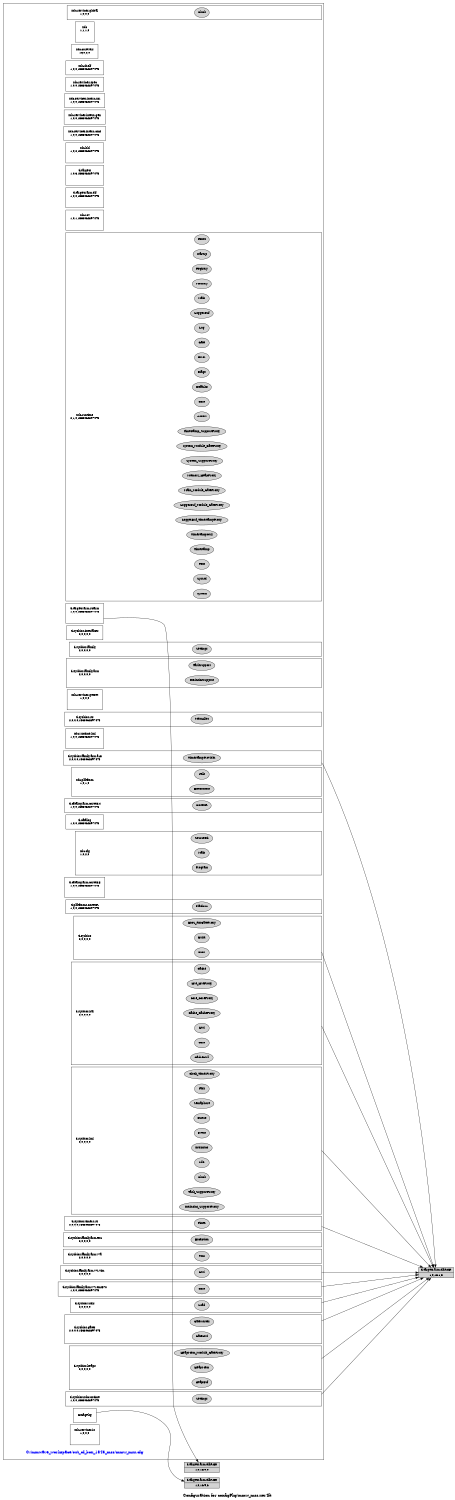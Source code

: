 digraph configuration {
    size="7.5,10";
    rankdir=LR;
    ranksep=".50 equally";
    concentrate=true;
    compound=true;
    label="\nConfiguration for configPkg/mmw_mss.xer4ft"
  node [font=Helvetica, fontsize=14, fontcolor=black];  subgraph cluster0 {label=""; __cfg [label="C:/mmwave_workspace/out_of_box_1843_mss/mmw_mss.cfg", color=white, fontcolor=blue];
    node [font=Helvetica, fontsize=10];    subgraph cluster1 {
        label="";
        xdc_services_global__top [shape=box,label="xdc.services.global\n1,0,0,0", color=white];
        xdc_services_global__bot [shape=point,label="", style=invis];
        xdc_services_global_Clock [style=filled,fillcolor=lightgray, label="Clock"];
        xdc_services_global__top -> xdc_services_global_Clock[style=invis];
        xdc_services_global_Clock -> xdc_services_global__bot[style=invis];
    }
    subgraph cluster2 {
        label="";
        xdc__top [shape=box,label="xdc\n1,1,1,0", color=white];
        xdc__bot [shape=point,label="", style=invis];
    }
    subgraph cluster3 {
        label="";
        xdc_corevers__top [shape=box,label="xdc.corevers\n16,0,2,0", color=white];
    }
    subgraph cluster4 {
        label="";
        xdc_shelf__top [shape=box,label="xdc.shelf\n1,0,0,1533062897475", color=white];
    }
    subgraph cluster5 {
        label="";
        xdc_services_spec__top [shape=box,label="xdc.services.spec\n1,0,0,1533062897475", color=white];
    }
    subgraph cluster6 {
        label="";
        xdc_services_intern_xsr__top [shape=box,label="xdc.services.intern.xsr\n1,0,0,1533062897475", color=white];
    }
    subgraph cluster7 {
        label="";
        xdc_services_intern_gen__top [shape=box,label="xdc.services.intern.gen\n1,0,0,1533062897475", color=white];
    }
    subgraph cluster8 {
        label="";
        xdc_services_intern_cmd__top [shape=box,label="xdc.services.intern.cmd\n1,0,0,1533062897475", color=white];
    }
    subgraph cluster9 {
        label="";
        xdc_bld__top [shape=box,label="xdc.bld\n1,0,2,1533062897475", color=white];
        xdc_bld__bot [shape=point,label="", style=invis];
    }
    subgraph cluster10 {
        label="";
        ti_targets__top [shape=box,label="ti.targets\n1,0,3,1533062897475", color=white];
        ti_targets__bot [shape=point,label="", style=invis];
    }
    subgraph cluster11 {
        label="";
        ti_targets_arm_elf__top [shape=box,label="ti.targets.arm.elf\n1,0,0,1533062897475", color=white];
        ti_targets_arm_elf__bot [shape=point,label="", style=invis];
    }
    subgraph cluster12 {
        label="";
        xdc_rov__top [shape=box,label="xdc.rov\n1,0,1,1533062897475", color=white];
        xdc_rov__bot [shape=point,label="", style=invis];
    }
    subgraph cluster13 {
        label="";
        xdc_runtime__top [shape=box,label="xdc.runtime\n2,1,0,1533062897475", color=white];
        xdc_runtime__bot [shape=point,label="", style=invis];
        xdc_runtime_Assert [style=filled,fillcolor=lightgray, label="Assert"];
        xdc_runtime__top -> xdc_runtime_Assert[style=invis];
        xdc_runtime_Assert -> xdc_runtime__bot[style=invis];
        xdc_runtime_Core [style=filled,fillcolor=lightgray, label="Core"];
        xdc_runtime__top -> xdc_runtime_Core[style=invis];
        xdc_runtime_Core -> xdc_runtime__bot[style=invis];
        xdc_runtime_Defaults [style=filled,fillcolor=lightgray, label="Defaults"];
        xdc_runtime__top -> xdc_runtime_Defaults[style=invis];
        xdc_runtime_Defaults -> xdc_runtime__bot[style=invis];
        xdc_runtime_Diags [style=filled,fillcolor=lightgray, label="Diags"];
        xdc_runtime__top -> xdc_runtime_Diags[style=invis];
        xdc_runtime_Diags -> xdc_runtime__bot[style=invis];
        xdc_runtime_Error [style=filled,fillcolor=lightgray, label="Error"];
        xdc_runtime__top -> xdc_runtime_Error[style=invis];
        xdc_runtime_Error -> xdc_runtime__bot[style=invis];
        xdc_runtime_Gate [style=filled,fillcolor=lightgray, label="Gate"];
        xdc_runtime__top -> xdc_runtime_Gate[style=invis];
        xdc_runtime_Gate -> xdc_runtime__bot[style=invis];
        xdc_runtime_Log [style=filled,fillcolor=lightgray, label="Log"];
        xdc_runtime__top -> xdc_runtime_Log[style=invis];
        xdc_runtime_Log -> xdc_runtime__bot[style=invis];
        xdc_runtime_LoggerBuf [style=filled,fillcolor=lightgray, label="LoggerBuf"];
        xdc_runtime__top -> xdc_runtime_LoggerBuf[style=invis];
        xdc_runtime_LoggerBuf -> xdc_runtime__bot[style=invis];
        xdc_runtime_Main [style=filled,fillcolor=lightgray, label="Main"];
        xdc_runtime__top -> xdc_runtime_Main[style=invis];
        xdc_runtime_Main -> xdc_runtime__bot[style=invis];
        xdc_runtime_Memory [style=filled,fillcolor=lightgray, label="Memory"];
        xdc_runtime__top -> xdc_runtime_Memory[style=invis];
        xdc_runtime_Memory -> xdc_runtime__bot[style=invis];
        xdc_runtime_Registry [style=filled,fillcolor=lightgray, label="Registry"];
        xdc_runtime__top -> xdc_runtime_Registry[style=invis];
        xdc_runtime_Registry -> xdc_runtime__bot[style=invis];
        xdc_runtime_Startup [style=filled,fillcolor=lightgray, label="Startup"];
        xdc_runtime__top -> xdc_runtime_Startup[style=invis];
        xdc_runtime_Startup -> xdc_runtime__bot[style=invis];
        xdc_runtime_Reset [style=filled,fillcolor=lightgray, label="Reset"];
        xdc_runtime__top -> xdc_runtime_Reset[style=invis];
        xdc_runtime_Reset -> xdc_runtime__bot[style=invis];
        xdc_runtime_System [style=filled,fillcolor=lightgray, label="System"];
        xdc_runtime__top -> xdc_runtime_System[style=invis];
        xdc_runtime_System -> xdc_runtime__bot[style=invis];
        xdc_runtime_SysStd [style=filled,fillcolor=lightgray, label="SysStd"];
        xdc_runtime__top -> xdc_runtime_SysStd[style=invis];
        xdc_runtime_SysStd -> xdc_runtime__bot[style=invis];
        xdc_runtime_Text [style=filled,fillcolor=lightgray, label="Text"];
        xdc_runtime__top -> xdc_runtime_Text[style=invis];
        xdc_runtime_Text -> xdc_runtime__bot[style=invis];
        xdc_runtime_Timestamp [style=filled,fillcolor=lightgray, label="Timestamp"];
        xdc_runtime__top -> xdc_runtime_Timestamp[style=invis];
        xdc_runtime_Timestamp -> xdc_runtime__bot[style=invis];
        xdc_runtime_TimestampNull [style=filled,fillcolor=lightgray, label="TimestampNull"];
        xdc_runtime__top -> xdc_runtime_TimestampNull[style=invis];
        xdc_runtime_TimestampNull -> xdc_runtime__bot[style=invis];
        xdc_runtime_LoggerBuf_TimestampProxy [style=filled,fillcolor=lightgray, label="LoggerBuf_TimestampProxy"];
        xdc_runtime__top -> xdc_runtime_LoggerBuf_TimestampProxy[style=invis];
        xdc_runtime_LoggerBuf_TimestampProxy -> xdc_runtime__bot[style=invis];
        xdc_runtime_LoggerBuf_Module_GateProxy [style=filled,fillcolor=lightgray, label="LoggerBuf_Module_GateProxy"];
        xdc_runtime__top -> xdc_runtime_LoggerBuf_Module_GateProxy[style=invis];
        xdc_runtime_LoggerBuf_Module_GateProxy -> xdc_runtime__bot[style=invis];
        xdc_runtime_Main_Module_GateProxy [style=filled,fillcolor=lightgray, label="Main_Module_GateProxy"];
        xdc_runtime__top -> xdc_runtime_Main_Module_GateProxy[style=invis];
        xdc_runtime_Main_Module_GateProxy -> xdc_runtime__bot[style=invis];
        xdc_runtime_Memory_HeapProxy [style=filled,fillcolor=lightgray, label="Memory_HeapProxy"];
        xdc_runtime__top -> xdc_runtime_Memory_HeapProxy[style=invis];
        xdc_runtime_Memory_HeapProxy -> xdc_runtime__bot[style=invis];
        xdc_runtime_System_SupportProxy [style=filled,fillcolor=lightgray, label="System_SupportProxy"];
        xdc_runtime__top -> xdc_runtime_System_SupportProxy[style=invis];
        xdc_runtime_System_SupportProxy -> xdc_runtime__bot[style=invis];
        xdc_runtime_System_Module_GateProxy [style=filled,fillcolor=lightgray, label="System_Module_GateProxy"];
        xdc_runtime__top -> xdc_runtime_System_Module_GateProxy[style=invis];
        xdc_runtime_System_Module_GateProxy -> xdc_runtime__bot[style=invis];
        xdc_runtime_Timestamp_SupportProxy [style=filled,fillcolor=lightgray, label="Timestamp_SupportProxy"];
        xdc_runtime__top -> xdc_runtime_Timestamp_SupportProxy[style=invis];
        xdc_runtime_Timestamp_SupportProxy -> xdc_runtime__bot[style=invis];
    }
    subgraph cluster14 {
        label="";
        ti_targets_arm_rtsarm__top [shape=box,label="ti.targets.arm.rtsarm\n1,0,0,1533062897475", color=white];
        ti_targets_arm_rtsarm__bot [shape=point,label="", style=invis];
    }
    subgraph cluster15 {
        label="";
        ti_sysbios_interfaces__top [shape=box,label="ti.sysbios.interfaces\n2,0,0,0,0", color=white];
    }
    subgraph cluster16 {
        label="";
        ti_sysbios_family__top [shape=box,label="ti.sysbios.family\n2,0,0,0,0", color=white];
        ti_sysbios_family__bot [shape=point,label="", style=invis];
        ti_sysbios_family_Settings [style=filled,fillcolor=lightgray, label="Settings"];
        ti_sysbios_family__top -> ti_sysbios_family_Settings[style=invis];
        ti_sysbios_family_Settings -> ti_sysbios_family__bot[style=invis];
    }
    subgraph cluster17 {
        label="";
        ti_sysbios_family_arm__top [shape=box,label="ti.sysbios.family.arm\n2,0,0,0,0", color=white];
        ti_sysbios_family_arm__bot [shape=point,label="", style=invis];
        ti_sysbios_family_arm_IntrinsicsSupport [style=filled,fillcolor=lightgray, label="IntrinsicsSupport"];
        ti_sysbios_family_arm__top -> ti_sysbios_family_arm_IntrinsicsSupport[style=invis];
        ti_sysbios_family_arm_IntrinsicsSupport -> ti_sysbios_family_arm__bot[style=invis];
        ti_sysbios_family_arm_TaskSupport [style=filled,fillcolor=lightgray, label="TaskSupport"];
        ti_sysbios_family_arm__top -> ti_sysbios_family_arm_TaskSupport[style=invis];
        ti_sysbios_family_arm_TaskSupport -> ti_sysbios_family_arm__bot[style=invis];
    }
    subgraph cluster18 {
        label="";
        xdc_services_getset__top [shape=box,label="xdc.services.getset\n1,0,0,0", color=white];
        xdc_services_getset__bot [shape=point,label="", style=invis];
    }
    subgraph cluster19 {
        label="";
        ti_sysbios_rts__top [shape=box,label="ti.sysbios.rts\n2,0,0,0,1533062897475", color=white];
        ti_sysbios_rts__bot [shape=point,label="", style=invis];
        ti_sysbios_rts_MemAlloc [style=filled,fillcolor=lightgray, label="MemAlloc"];
        ti_sysbios_rts__top -> ti_sysbios_rts_MemAlloc[style=invis];
        ti_sysbios_rts_MemAlloc -> ti_sysbios_rts__bot[style=invis];
    }
    subgraph cluster20 {
        label="";
        xdc_runtime_knl__top [shape=box,label="xdc.runtime.knl\n1,0,0,1533062897475", color=white];
        xdc_runtime_knl__bot [shape=point,label="", style=invis];
    }
    subgraph cluster21 {
        label="";
        ti_sysbios_family_arm_a15__top [shape=box,label="ti.sysbios.family.arm.a15\n2,0,0,0,1533062897475", color=white];
        ti_sysbios_family_arm_a15__bot [shape=point,label="", style=invis];
        ti_sysbios_family_arm_a15_TimestampProvider [style=filled,fillcolor=lightgray, label="TimestampProvider"];
        ti_sysbios_family_arm_a15__top -> ti_sysbios_family_arm_a15_TimestampProvider[style=invis];
        ti_sysbios_family_arm_a15_TimestampProvider -> ti_sysbios_family_arm_a15__bot[style=invis];
    }
    subgraph cluster22 {
        label="";
        xdc_platform__top [shape=box,label="xdc.platform\n1,0,1,0", color=white];
        xdc_platform__bot [shape=point,label="", style=invis];
        xdc_platform_ExeContext [style=filled,fillcolor=lightgray, label="ExeContext"];
        xdc_platform__top -> xdc_platform_ExeContext[style=invis];
        xdc_platform_ExeContext -> xdc_platform__bot[style=invis];
        xdc_platform_Utils [style=filled,fillcolor=lightgray, label="Utils"];
        xdc_platform__top -> xdc_platform_Utils[style=invis];
        xdc_platform_Utils -> xdc_platform__bot[style=invis];
    }
    subgraph cluster23 {
        label="";
        ti_catalog_arm_cortexr4__top [shape=box,label="ti.catalog.arm.cortexr4\n1,0,0,1533062897475", color=white];
        ti_catalog_arm_cortexr4__bot [shape=point,label="", style=invis];
        ti_catalog_arm_cortexr4_CortexR [style=filled,fillcolor=lightgray, label="CortexR"];
        ti_catalog_arm_cortexr4__top -> ti_catalog_arm_cortexr4_CortexR[style=invis];
        ti_catalog_arm_cortexr4_CortexR -> ti_catalog_arm_cortexr4__bot[style=invis];
    }
    subgraph cluster24 {
        label="";
        ti_catalog__top [shape=box,label="ti.catalog\n1,0,0,1533062897475", color=white];
    }
    subgraph cluster25 {
        label="";
        xdc_cfg__top [shape=box,label="xdc.cfg\n1,0,2,0", color=white];
        xdc_cfg__bot [shape=point,label="", style=invis];
        xdc_cfg_Program [style=filled,fillcolor=lightgray, label="Program"];
        xdc_cfg__top -> xdc_cfg_Program[style=invis];
        xdc_cfg_Program -> xdc_cfg__bot[style=invis];
        xdc_cfg_Main [style=filled,fillcolor=lightgray, label="Main"];
        xdc_cfg__top -> xdc_cfg_Main[style=invis];
        xdc_cfg_Main -> xdc_cfg__bot[style=invis];
        xdc_cfg_SourceDir [style=filled,fillcolor=lightgray, label="SourceDir"];
        xdc_cfg__top -> xdc_cfg_SourceDir[style=invis];
        xdc_cfg_SourceDir -> xdc_cfg__bot[style=invis];
    }
    subgraph cluster26 {
        label="";
        ti_catalog_arm_cortexr5__top [shape=box,label="ti.catalog.arm.cortexr5\n1,0,0,1533062897475", color=white];
        ti_catalog_arm_cortexr5__bot [shape=point,label="", style=invis];
    }
    subgraph cluster27 {
        label="";
        ti_platforms_cortexR__top [shape=box,label="ti.platforms.cortexR\n1,0,0,1533062897475", color=white];
        ti_platforms_cortexR__bot [shape=point,label="", style=invis];
        ti_platforms_cortexR_Platform [style=filled,fillcolor=lightgray, label="Platform"];
        ti_platforms_cortexR__top -> ti_platforms_cortexR_Platform[style=invis];
        ti_platforms_cortexR_Platform -> ti_platforms_cortexR__bot[style=invis];
    }
    subgraph cluster28 {
        label="";
        ti_sysbios__top [shape=box,label="ti.sysbios\n2,0,0,0,0", color=white];
        ti_sysbios__bot [shape=point,label="", style=invis];
        ti_sysbios_BIOS [style=filled,fillcolor=lightgray, label="BIOS"];
        ti_sysbios__top -> ti_sysbios_BIOS[style=invis];
        ti_sysbios_BIOS -> ti_sysbios__bot[style=invis];
        ti_sysbios_Build [style=filled,fillcolor=lightgray, label="Build"];
        ti_sysbios__top -> ti_sysbios_Build[style=invis];
        ti_sysbios_Build -> ti_sysbios__bot[style=invis];
        ti_sysbios_BIOS_RtsGateProxy [style=filled,fillcolor=lightgray, label="BIOS_RtsGateProxy"];
        ti_sysbios__top -> ti_sysbios_BIOS_RtsGateProxy[style=invis];
        ti_sysbios_BIOS_RtsGateProxy -> ti_sysbios__bot[style=invis];
    }
    subgraph cluster29 {
        label="";
        ti_sysbios_hal__top [shape=box,label="ti.sysbios.hal\n2,0,0,0,0", color=white];
        ti_sysbios_hal__bot [shape=point,label="", style=invis];
        ti_sysbios_hal_Cache [style=filled,fillcolor=lightgray, label="Cache"];
        ti_sysbios_hal__top -> ti_sysbios_hal_Cache[style=invis];
        ti_sysbios_hal_Cache -> ti_sysbios_hal__bot[style=invis];
        ti_sysbios_hal_CacheNull [style=filled,fillcolor=lightgray, label="CacheNull"];
        ti_sysbios_hal__top -> ti_sysbios_hal_CacheNull[style=invis];
        ti_sysbios_hal_CacheNull -> ti_sysbios_hal__bot[style=invis];
        ti_sysbios_hal_Core [style=filled,fillcolor=lightgray, label="Core"];
        ti_sysbios_hal__top -> ti_sysbios_hal_Core[style=invis];
        ti_sysbios_hal_Core -> ti_sysbios_hal__bot[style=invis];
        ti_sysbios_hal_Hwi [style=filled,fillcolor=lightgray, label="Hwi"];
        ti_sysbios_hal__top -> ti_sysbios_hal_Hwi[style=invis];
        ti_sysbios_hal_Hwi -> ti_sysbios_hal__bot[style=invis];
        ti_sysbios_hal_Cache_CacheProxy [style=filled,fillcolor=lightgray, label="Cache_CacheProxy"];
        ti_sysbios_hal__top -> ti_sysbios_hal_Cache_CacheProxy[style=invis];
        ti_sysbios_hal_Cache_CacheProxy -> ti_sysbios_hal__bot[style=invis];
        ti_sysbios_hal_Core_CoreProxy [style=filled,fillcolor=lightgray, label="Core_CoreProxy"];
        ti_sysbios_hal__top -> ti_sysbios_hal_Core_CoreProxy[style=invis];
        ti_sysbios_hal_Core_CoreProxy -> ti_sysbios_hal__bot[style=invis];
        ti_sysbios_hal_Hwi_HwiProxy [style=filled,fillcolor=lightgray, label="Hwi_HwiProxy"];
        ti_sysbios_hal__top -> ti_sysbios_hal_Hwi_HwiProxy[style=invis];
        ti_sysbios_hal_Hwi_HwiProxy -> ti_sysbios_hal__bot[style=invis];
    }
    subgraph cluster30 {
        label="";
        ti_sysbios_knl__top [shape=box,label="ti.sysbios.knl\n2,0,0,0,0", color=white];
        ti_sysbios_knl__bot [shape=point,label="", style=invis];
        ti_sysbios_knl_Clock [style=filled,fillcolor=lightgray, label="Clock"];
        ti_sysbios_knl__top -> ti_sysbios_knl_Clock[style=invis];
        ti_sysbios_knl_Clock -> ti_sysbios_knl__bot[style=invis];
        ti_sysbios_knl_Idle [style=filled,fillcolor=lightgray, label="Idle"];
        ti_sysbios_knl__top -> ti_sysbios_knl_Idle[style=invis];
        ti_sysbios_knl_Idle -> ti_sysbios_knl__bot[style=invis];
        ti_sysbios_knl_Intrinsics [style=filled,fillcolor=lightgray, label="Intrinsics"];
        ti_sysbios_knl__top -> ti_sysbios_knl_Intrinsics[style=invis];
        ti_sysbios_knl_Intrinsics -> ti_sysbios_knl__bot[style=invis];
        ti_sysbios_knl_Event [style=filled,fillcolor=lightgray, label="Event"];
        ti_sysbios_knl__top -> ti_sysbios_knl_Event[style=invis];
        ti_sysbios_knl_Event -> ti_sysbios_knl__bot[style=invis];
        ti_sysbios_knl_Queue [style=filled,fillcolor=lightgray, label="Queue"];
        ti_sysbios_knl__top -> ti_sysbios_knl_Queue[style=invis];
        ti_sysbios_knl_Queue -> ti_sysbios_knl__bot[style=invis];
        ti_sysbios_knl_Semaphore [style=filled,fillcolor=lightgray, label="Semaphore"];
        ti_sysbios_knl__top -> ti_sysbios_knl_Semaphore[style=invis];
        ti_sysbios_knl_Semaphore -> ti_sysbios_knl__bot[style=invis];
        ti_sysbios_knl_Task [style=filled,fillcolor=lightgray, label="Task"];
        ti_sysbios_knl__top -> ti_sysbios_knl_Task[style=invis];
        ti_sysbios_knl_Task -> ti_sysbios_knl__bot[style=invis];
        ti_sysbios_knl_Clock_TimerProxy [style=filled,fillcolor=lightgray, label="Clock_TimerProxy"];
        ti_sysbios_knl__top -> ti_sysbios_knl_Clock_TimerProxy[style=invis];
        ti_sysbios_knl_Clock_TimerProxy -> ti_sysbios_knl__bot[style=invis];
        ti_sysbios_knl_Intrinsics_SupportProxy [style=filled,fillcolor=lightgray, label="Intrinsics_SupportProxy"];
        ti_sysbios_knl__top -> ti_sysbios_knl_Intrinsics_SupportProxy[style=invis];
        ti_sysbios_knl_Intrinsics_SupportProxy -> ti_sysbios_knl__bot[style=invis];
        ti_sysbios_knl_Task_SupportProxy [style=filled,fillcolor=lightgray, label="Task_SupportProxy"];
        ti_sysbios_knl__top -> ti_sysbios_knl_Task_SupportProxy[style=invis];
        ti_sysbios_knl_Task_SupportProxy -> ti_sysbios_knl__bot[style=invis];
    }
    subgraph cluster31 {
        label="";
        ti_sysbios_timers_rti__top [shape=box,label="ti.sysbios.timers.rti\n2,0,0,0,1533062897475", color=white];
        ti_sysbios_timers_rti__bot [shape=point,label="", style=invis];
        ti_sysbios_timers_rti_Timer [style=filled,fillcolor=lightgray, label="Timer"];
        ti_sysbios_timers_rti__top -> ti_sysbios_timers_rti_Timer[style=invis];
        ti_sysbios_timers_rti_Timer -> ti_sysbios_timers_rti__bot[style=invis];
    }
    subgraph cluster32 {
        label="";
        ti_sysbios_family_arm_exc__top [shape=box,label="ti.sysbios.family.arm.exc\n2,0,0,0,0", color=white];
        ti_sysbios_family_arm_exc__bot [shape=point,label="", style=invis];
        ti_sysbios_family_arm_exc_Exception [style=filled,fillcolor=lightgray, label="Exception"];
        ti_sysbios_family_arm_exc__top -> ti_sysbios_family_arm_exc_Exception[style=invis];
        ti_sysbios_family_arm_exc_Exception -> ti_sysbios_family_arm_exc__bot[style=invis];
    }
    subgraph cluster33 {
        label="";
        ti_sysbios_family_arm_v7a__top [shape=box,label="ti.sysbios.family.arm.v7a\n2,0,0,0,0", color=white];
        ti_sysbios_family_arm_v7a__bot [shape=point,label="", style=invis];
        ti_sysbios_family_arm_v7a_Pmu [style=filled,fillcolor=lightgray, label="Pmu"];
        ti_sysbios_family_arm_v7a__top -> ti_sysbios_family_arm_v7a_Pmu[style=invis];
        ti_sysbios_family_arm_v7a_Pmu -> ti_sysbios_family_arm_v7a__bot[style=invis];
    }
    subgraph cluster34 {
        label="";
        ti_sysbios_utils__top [shape=box,label="ti.sysbios.utils\n2,0,0,0,0", color=white];
        ti_sysbios_utils__bot [shape=point,label="", style=invis];
        ti_sysbios_utils_Load [style=filled,fillcolor=lightgray, label="Load"];
        ti_sysbios_utils__top -> ti_sysbios_utils_Load[style=invis];
        ti_sysbios_utils_Load -> ti_sysbios_utils__bot[style=invis];
    }
    subgraph cluster35 {
        label="";
        ti_sysbios_gates__top [shape=box,label="ti.sysbios.gates\n2,0,0,0,1533062897475", color=white];
        ti_sysbios_gates__bot [shape=point,label="", style=invis];
        ti_sysbios_gates_GateHwi [style=filled,fillcolor=lightgray, label="GateHwi"];
        ti_sysbios_gates__top -> ti_sysbios_gates_GateHwi[style=invis];
        ti_sysbios_gates_GateHwi -> ti_sysbios_gates__bot[style=invis];
        ti_sysbios_gates_GateMutex [style=filled,fillcolor=lightgray, label="GateMutex"];
        ti_sysbios_gates__top -> ti_sysbios_gates_GateMutex[style=invis];
        ti_sysbios_gates_GateMutex -> ti_sysbios_gates__bot[style=invis];
    }
    subgraph cluster36 {
        label="";
        ti_sysbios_heaps__top [shape=box,label="ti.sysbios.heaps\n2,0,0,0,0", color=white];
        ti_sysbios_heaps__bot [shape=point,label="", style=invis];
        ti_sysbios_heaps_HeapBuf [style=filled,fillcolor=lightgray, label="HeapBuf"];
        ti_sysbios_heaps__top -> ti_sysbios_heaps_HeapBuf[style=invis];
        ti_sysbios_heaps_HeapBuf -> ti_sysbios_heaps__bot[style=invis];
        ti_sysbios_heaps_HeapMem [style=filled,fillcolor=lightgray, label="HeapMem"];
        ti_sysbios_heaps__top -> ti_sysbios_heaps_HeapMem[style=invis];
        ti_sysbios_heaps_HeapMem -> ti_sysbios_heaps__bot[style=invis];
        ti_sysbios_heaps_HeapMem_Module_GateProxy [style=filled,fillcolor=lightgray, label="HeapMem_Module_GateProxy"];
        ti_sysbios_heaps__top -> ti_sysbios_heaps_HeapMem_Module_GateProxy[style=invis];
        ti_sysbios_heaps_HeapMem_Module_GateProxy -> ti_sysbios_heaps__bot[style=invis];
    }
    subgraph cluster37 {
        label="";
        ti_sysbios_xdcruntime__top [shape=box,label="ti.sysbios.xdcruntime\n1,0,0,1533062897475", color=white];
        ti_sysbios_xdcruntime__bot [shape=point,label="", style=invis];
        ti_sysbios_xdcruntime_Settings [style=filled,fillcolor=lightgray, label="Settings"];
        ti_sysbios_xdcruntime__top -> ti_sysbios_xdcruntime_Settings[style=invis];
        ti_sysbios_xdcruntime_Settings -> ti_sysbios_xdcruntime__bot[style=invis];
    }
    subgraph cluster38 {
        label="";
        ti_sysbios_family_arm_v7r_vim__top [shape=box,label="ti.sysbios.family.arm.v7r.vim\n2,0,0,0,0", color=white];
        ti_sysbios_family_arm_v7r_vim__bot [shape=point,label="", style=invis];
        ti_sysbios_family_arm_v7r_vim_Hwi [style=filled,fillcolor=lightgray, label="Hwi"];
        ti_sysbios_family_arm_v7r_vim__top -> ti_sysbios_family_arm_v7r_vim_Hwi[style=invis];
        ti_sysbios_family_arm_v7r_vim_Hwi -> ti_sysbios_family_arm_v7r_vim__bot[style=invis];
    }
    subgraph cluster39 {
        label="";
        ti_sysbios_family_arm_v7r_tms570__top [shape=box,label="ti.sysbios.family.arm.v7r.tms570\n1,0,0,1533062897475", color=white];
        ti_sysbios_family_arm_v7r_tms570__bot [shape=point,label="", style=invis];
        ti_sysbios_family_arm_v7r_tms570_Core [style=filled,fillcolor=lightgray, label="Core"];
        ti_sysbios_family_arm_v7r_tms570__top -> ti_sysbios_family_arm_v7r_tms570_Core[style=invis];
        ti_sysbios_family_arm_v7r_tms570_Core -> ti_sysbios_family_arm_v7r_tms570__bot[style=invis];
    }
    subgraph cluster40 {
        label="";
        configPkg__top [shape=box,label="configPkg\n", color=white];
    }
    subgraph cluster41 {
        label="";
        xdc_services_io__top [shape=box,label="xdc.services.io\n1,0,0,0", color=white];
        xdc_services_io__bot [shape=point,label="", style=invis];
    }
  }
  node [font=Helvetica, fontsize=10];
    ti_targets_arm_elf_R4Ft__1_0_16__9_0 [shape=record,label="ti.targets.arm.elf.R4Ft|1,0,16.9,0",style=filled, fillcolor=lightgrey];
    ti_targets_arm_rtsarm__bot -> ti_targets_arm_elf_R4Ft__1_0_16__9_0 [ltail=cluster14];
    ti_targets_arm_elf_R4Ft__1_0_18__1_3 [shape=record,label="ti.targets.arm.elf.R4Ft|1,0,18.1,3",style=filled, fillcolor=lightgrey];
    ti_sysbios_family_arm_a15__bot -> ti_targets_arm_elf_R4Ft__1_0_18__1_3 [ltail=cluster21];
    ti_targets_arm_elf_R4Ft__1_0_18__1_3 [shape=record,label="ti.targets.arm.elf.R4Ft|1,0,18.1,3",style=filled, fillcolor=lightgrey];
    ti_sysbios__bot -> ti_targets_arm_elf_R4Ft__1_0_18__1_3 [ltail=cluster28];
    ti_targets_arm_elf_R4Ft__1_0_18__1_3 [shape=record,label="ti.targets.arm.elf.R4Ft|1,0,18.1,3",style=filled, fillcolor=lightgrey];
    ti_sysbios_hal__bot -> ti_targets_arm_elf_R4Ft__1_0_18__1_3 [ltail=cluster29];
    ti_targets_arm_elf_R4Ft__1_0_18__1_3 [shape=record,label="ti.targets.arm.elf.R4Ft|1,0,18.1,3",style=filled, fillcolor=lightgrey];
    ti_sysbios_knl__bot -> ti_targets_arm_elf_R4Ft__1_0_18__1_3 [ltail=cluster30];
    ti_targets_arm_elf_R4Ft__1_0_18__1_3 [shape=record,label="ti.targets.arm.elf.R4Ft|1,0,18.1,3",style=filled, fillcolor=lightgrey];
    ti_sysbios_timers_rti__bot -> ti_targets_arm_elf_R4Ft__1_0_18__1_3 [ltail=cluster31];
    ti_targets_arm_elf_R4Ft__1_0_18__1_3 [shape=record,label="ti.targets.arm.elf.R4Ft|1,0,18.1,3",style=filled, fillcolor=lightgrey];
    ti_sysbios_utils__bot -> ti_targets_arm_elf_R4Ft__1_0_18__1_3 [ltail=cluster34];
    ti_targets_arm_elf_R4Ft__1_0_18__1_3 [shape=record,label="ti.targets.arm.elf.R4Ft|1,0,18.1,3",style=filled, fillcolor=lightgrey];
    ti_sysbios_gates__bot -> ti_targets_arm_elf_R4Ft__1_0_18__1_3 [ltail=cluster35];
    ti_targets_arm_elf_R4Ft__1_0_18__1_3 [shape=record,label="ti.targets.arm.elf.R4Ft|1,0,18.1,3",style=filled, fillcolor=lightgrey];
    ti_sysbios_heaps__bot -> ti_targets_arm_elf_R4Ft__1_0_18__1_3 [ltail=cluster36];
    ti_targets_arm_elf_R4Ft__1_0_18__1_3 [shape=record,label="ti.targets.arm.elf.R4Ft|1,0,18.1,3",style=filled, fillcolor=lightgrey];
    ti_sysbios_xdcruntime__bot -> ti_targets_arm_elf_R4Ft__1_0_18__1_3 [ltail=cluster37];
    ti_targets_arm_elf_R4Ft__1_0_18__1_3 [shape=record,label="ti.targets.arm.elf.R4Ft|1,0,18.1,3",style=filled, fillcolor=lightgrey];
    ti_sysbios_family_arm_v7r_vim__bot -> ti_targets_arm_elf_R4Ft__1_0_18__1_3 [ltail=cluster38];
    ti_targets_arm_elf_R4Ft__1_0_18__1_3 [shape=record,label="ti.targets.arm.elf.R4Ft|1,0,18.1,3",style=filled, fillcolor=lightgrey];
    ti_sysbios_family_arm_v7r_tms570__bot -> ti_targets_arm_elf_R4Ft__1_0_18__1_3 [ltail=cluster39];
    ti_targets_arm_elf_R4Ft__1_0_16__9_6 [shape=record,label="ti.targets.arm.elf.R4Ft|1,0,16.9,6",style=filled, fillcolor=lightgrey];
    configPkg__top -> ti_targets_arm_elf_R4Ft__1_0_16__9_6 [ltail=cluster40];
}
